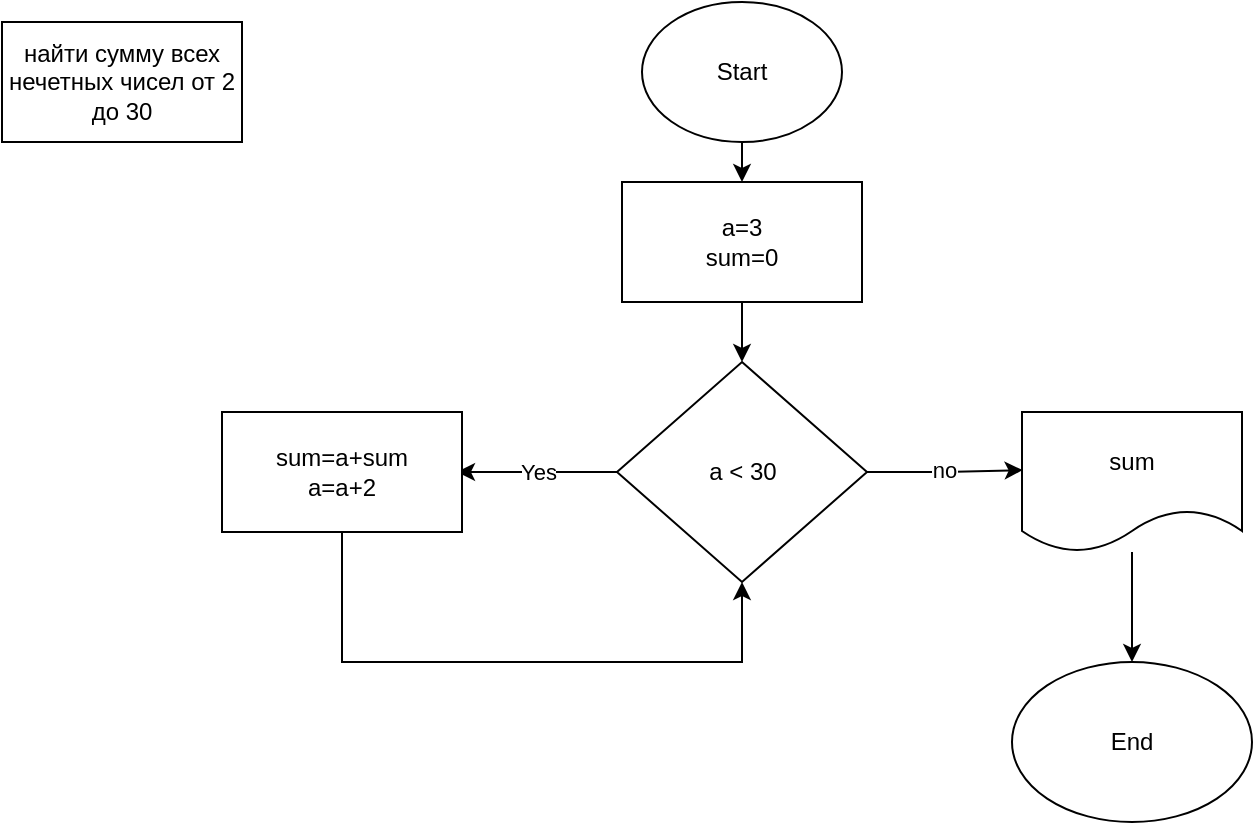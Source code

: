<mxfile version="21.0.6" type="device"><diagram name="Страница 1" id="ORdNDoDIWPRxdJncoznA"><mxGraphModel dx="1010" dy="550" grid="1" gridSize="10" guides="1" tooltips="1" connect="1" arrows="1" fold="1" page="1" pageScale="1" pageWidth="827" pageHeight="1169" math="0" shadow="0"><root><mxCell id="0"/><mxCell id="1" parent="0"/><mxCell id="AiRMfnl3d9jx7IveYZCj-27" style="edgeStyle=orthogonalEdgeStyle;rounded=0;orthogonalLoop=1;jettySize=auto;html=1;entryX=0.5;entryY=0;entryDx=0;entryDy=0;" edge="1" parent="1" source="AiRMfnl3d9jx7IveYZCj-1"><mxGeometry relative="1" as="geometry"><mxPoint x="400" y="100" as="targetPoint"/></mxGeometry></mxCell><mxCell id="AiRMfnl3d9jx7IveYZCj-1" value="Start" style="ellipse;whiteSpace=wrap;html=1;" vertex="1" parent="1"><mxGeometry x="350" y="10" width="100" height="70" as="geometry"/></mxCell><mxCell id="AiRMfnl3d9jx7IveYZCj-2" value="найти сумму всех нечетных чисел от 2 до 30" style="rounded=0;whiteSpace=wrap;html=1;" vertex="1" parent="1"><mxGeometry x="30" y="20" width="120" height="60" as="geometry"/></mxCell><mxCell id="AiRMfnl3d9jx7IveYZCj-33" value="no" style="edgeStyle=orthogonalEdgeStyle;rounded=0;orthogonalLoop=1;jettySize=auto;html=1;entryX=0.003;entryY=0.415;entryDx=0;entryDy=0;entryPerimeter=0;" edge="1" parent="1" source="AiRMfnl3d9jx7IveYZCj-19" target="AiRMfnl3d9jx7IveYZCj-26"><mxGeometry relative="1" as="geometry"/></mxCell><mxCell id="AiRMfnl3d9jx7IveYZCj-35" value="Yes" style="edgeStyle=orthogonalEdgeStyle;rounded=0;orthogonalLoop=1;jettySize=auto;html=1;" edge="1" parent="1" source="AiRMfnl3d9jx7IveYZCj-19"><mxGeometry relative="1" as="geometry"><mxPoint x="257.5" y="245" as="targetPoint"/></mxGeometry></mxCell><mxCell id="AiRMfnl3d9jx7IveYZCj-19" value="a &amp;lt; 30" style="rhombus;whiteSpace=wrap;html=1;" vertex="1" parent="1"><mxGeometry x="337.5" y="190" width="125" height="110" as="geometry"/></mxCell><mxCell id="AiRMfnl3d9jx7IveYZCj-43" style="edgeStyle=orthogonalEdgeStyle;rounded=0;orthogonalLoop=1;jettySize=auto;html=1;entryX=0.5;entryY=0;entryDx=0;entryDy=0;" edge="1" parent="1" source="AiRMfnl3d9jx7IveYZCj-26" target="AiRMfnl3d9jx7IveYZCj-41"><mxGeometry relative="1" as="geometry"/></mxCell><mxCell id="AiRMfnl3d9jx7IveYZCj-26" value="sum" style="shape=document;whiteSpace=wrap;html=1;boundedLbl=1;" vertex="1" parent="1"><mxGeometry x="540" y="215" width="110" height="70" as="geometry"/></mxCell><mxCell id="AiRMfnl3d9jx7IveYZCj-32" style="edgeStyle=orthogonalEdgeStyle;rounded=0;orthogonalLoop=1;jettySize=auto;html=1;entryX=0.5;entryY=0;entryDx=0;entryDy=0;" edge="1" parent="1" source="AiRMfnl3d9jx7IveYZCj-29" target="AiRMfnl3d9jx7IveYZCj-19"><mxGeometry relative="1" as="geometry"/></mxCell><mxCell id="AiRMfnl3d9jx7IveYZCj-29" value="a=3&lt;br&gt;sum=0" style="rounded=0;whiteSpace=wrap;html=1;" vertex="1" parent="1"><mxGeometry x="340" y="100" width="120" height="60" as="geometry"/></mxCell><mxCell id="AiRMfnl3d9jx7IveYZCj-41" value="End" style="ellipse;whiteSpace=wrap;html=1;" vertex="1" parent="1"><mxGeometry x="535" y="340" width="120" height="80" as="geometry"/></mxCell><mxCell id="AiRMfnl3d9jx7IveYZCj-51" style="edgeStyle=orthogonalEdgeStyle;rounded=0;orthogonalLoop=1;jettySize=auto;html=1;entryX=0.5;entryY=1;entryDx=0;entryDy=0;exitX=0.5;exitY=1;exitDx=0;exitDy=0;" edge="1" parent="1" source="AiRMfnl3d9jx7IveYZCj-50" target="AiRMfnl3d9jx7IveYZCj-19"><mxGeometry relative="1" as="geometry"><Array as="points"><mxPoint x="200" y="340"/><mxPoint x="400" y="340"/></Array></mxGeometry></mxCell><mxCell id="AiRMfnl3d9jx7IveYZCj-50" value="sum=a+sum&lt;br&gt;a=a+2" style="rounded=0;whiteSpace=wrap;html=1;" vertex="1" parent="1"><mxGeometry x="140" y="215" width="120" height="60" as="geometry"/></mxCell></root></mxGraphModel></diagram></mxfile>